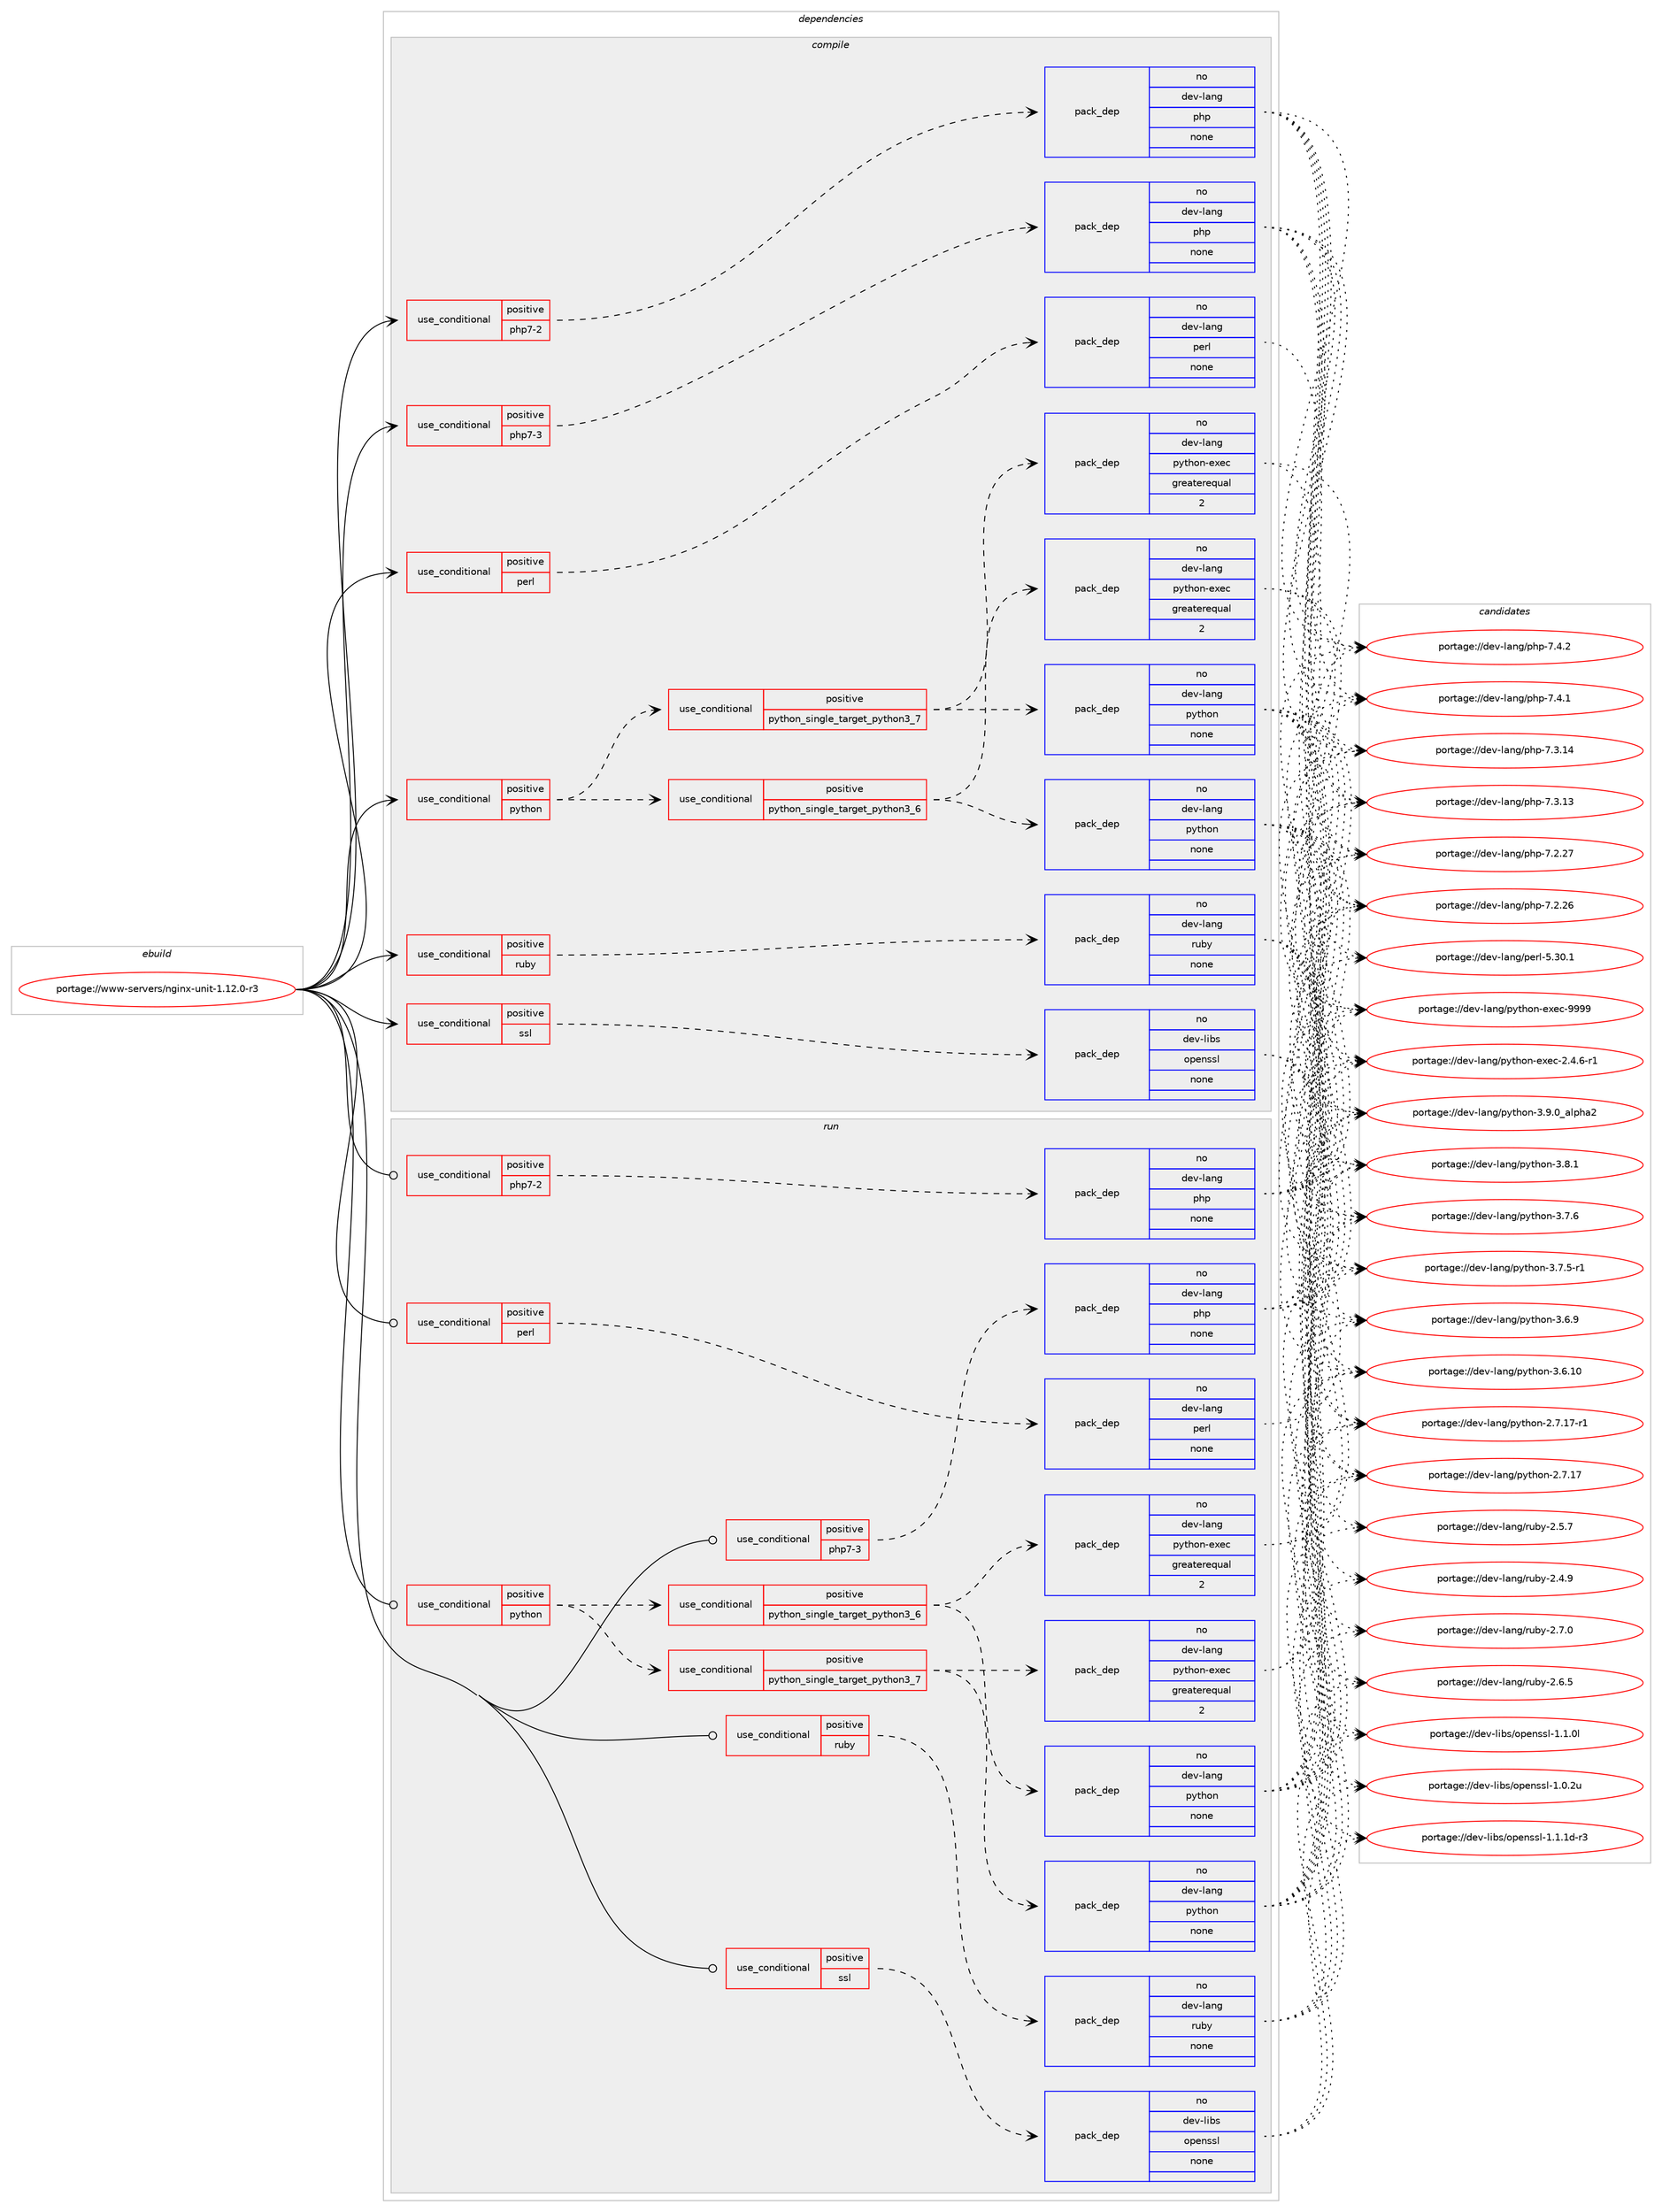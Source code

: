 digraph prolog {

# *************
# Graph options
# *************

newrank=true;
concentrate=true;
compound=true;
graph [rankdir=LR,fontname=Helvetica,fontsize=10,ranksep=1.5];#, ranksep=2.5, nodesep=0.2];
edge  [arrowhead=vee];
node  [fontname=Helvetica,fontsize=10];

# **********
# The ebuild
# **********

subgraph cluster_leftcol {
color=gray;
rank=same;
label=<<i>ebuild</i>>;
id [label="portage://www-servers/nginx-unit-1.12.0-r3", color=red, width=4, href="../www-servers/nginx-unit-1.12.0-r3.svg"];
}

# ****************
# The dependencies
# ****************

subgraph cluster_midcol {
color=gray;
label=<<i>dependencies</i>>;
subgraph cluster_compile {
fillcolor="#eeeeee";
style=filled;
label=<<i>compile</i>>;
subgraph cond3547 {
dependency23965 [label=<<TABLE BORDER="0" CELLBORDER="1" CELLSPACING="0" CELLPADDING="4"><TR><TD ROWSPAN="3" CELLPADDING="10">use_conditional</TD></TR><TR><TD>positive</TD></TR><TR><TD>perl</TD></TR></TABLE>>, shape=none, color=red];
subgraph pack19957 {
dependency23966 [label=<<TABLE BORDER="0" CELLBORDER="1" CELLSPACING="0" CELLPADDING="4" WIDTH="220"><TR><TD ROWSPAN="6" CELLPADDING="30">pack_dep</TD></TR><TR><TD WIDTH="110">no</TD></TR><TR><TD>dev-lang</TD></TR><TR><TD>perl</TD></TR><TR><TD>none</TD></TR><TR><TD></TD></TR></TABLE>>, shape=none, color=blue];
}
dependency23965:e -> dependency23966:w [weight=20,style="dashed",arrowhead="vee"];
}
id:e -> dependency23965:w [weight=20,style="solid",arrowhead="vee"];
subgraph cond3548 {
dependency23967 [label=<<TABLE BORDER="0" CELLBORDER="1" CELLSPACING="0" CELLPADDING="4"><TR><TD ROWSPAN="3" CELLPADDING="10">use_conditional</TD></TR><TR><TD>positive</TD></TR><TR><TD>php7-2</TD></TR></TABLE>>, shape=none, color=red];
subgraph pack19958 {
dependency23968 [label=<<TABLE BORDER="0" CELLBORDER="1" CELLSPACING="0" CELLPADDING="4" WIDTH="220"><TR><TD ROWSPAN="6" CELLPADDING="30">pack_dep</TD></TR><TR><TD WIDTH="110">no</TD></TR><TR><TD>dev-lang</TD></TR><TR><TD>php</TD></TR><TR><TD>none</TD></TR><TR><TD></TD></TR></TABLE>>, shape=none, color=blue];
}
dependency23967:e -> dependency23968:w [weight=20,style="dashed",arrowhead="vee"];
}
id:e -> dependency23967:w [weight=20,style="solid",arrowhead="vee"];
subgraph cond3549 {
dependency23969 [label=<<TABLE BORDER="0" CELLBORDER="1" CELLSPACING="0" CELLPADDING="4"><TR><TD ROWSPAN="3" CELLPADDING="10">use_conditional</TD></TR><TR><TD>positive</TD></TR><TR><TD>php7-3</TD></TR></TABLE>>, shape=none, color=red];
subgraph pack19959 {
dependency23970 [label=<<TABLE BORDER="0" CELLBORDER="1" CELLSPACING="0" CELLPADDING="4" WIDTH="220"><TR><TD ROWSPAN="6" CELLPADDING="30">pack_dep</TD></TR><TR><TD WIDTH="110">no</TD></TR><TR><TD>dev-lang</TD></TR><TR><TD>php</TD></TR><TR><TD>none</TD></TR><TR><TD></TD></TR></TABLE>>, shape=none, color=blue];
}
dependency23969:e -> dependency23970:w [weight=20,style="dashed",arrowhead="vee"];
}
id:e -> dependency23969:w [weight=20,style="solid",arrowhead="vee"];
subgraph cond3550 {
dependency23971 [label=<<TABLE BORDER="0" CELLBORDER="1" CELLSPACING="0" CELLPADDING="4"><TR><TD ROWSPAN="3" CELLPADDING="10">use_conditional</TD></TR><TR><TD>positive</TD></TR><TR><TD>python</TD></TR></TABLE>>, shape=none, color=red];
subgraph cond3551 {
dependency23972 [label=<<TABLE BORDER="0" CELLBORDER="1" CELLSPACING="0" CELLPADDING="4"><TR><TD ROWSPAN="3" CELLPADDING="10">use_conditional</TD></TR><TR><TD>positive</TD></TR><TR><TD>python_single_target_python3_6</TD></TR></TABLE>>, shape=none, color=red];
subgraph pack19960 {
dependency23973 [label=<<TABLE BORDER="0" CELLBORDER="1" CELLSPACING="0" CELLPADDING="4" WIDTH="220"><TR><TD ROWSPAN="6" CELLPADDING="30">pack_dep</TD></TR><TR><TD WIDTH="110">no</TD></TR><TR><TD>dev-lang</TD></TR><TR><TD>python</TD></TR><TR><TD>none</TD></TR><TR><TD></TD></TR></TABLE>>, shape=none, color=blue];
}
dependency23972:e -> dependency23973:w [weight=20,style="dashed",arrowhead="vee"];
subgraph pack19961 {
dependency23974 [label=<<TABLE BORDER="0" CELLBORDER="1" CELLSPACING="0" CELLPADDING="4" WIDTH="220"><TR><TD ROWSPAN="6" CELLPADDING="30">pack_dep</TD></TR><TR><TD WIDTH="110">no</TD></TR><TR><TD>dev-lang</TD></TR><TR><TD>python-exec</TD></TR><TR><TD>greaterequal</TD></TR><TR><TD>2</TD></TR></TABLE>>, shape=none, color=blue];
}
dependency23972:e -> dependency23974:w [weight=20,style="dashed",arrowhead="vee"];
}
dependency23971:e -> dependency23972:w [weight=20,style="dashed",arrowhead="vee"];
subgraph cond3552 {
dependency23975 [label=<<TABLE BORDER="0" CELLBORDER="1" CELLSPACING="0" CELLPADDING="4"><TR><TD ROWSPAN="3" CELLPADDING="10">use_conditional</TD></TR><TR><TD>positive</TD></TR><TR><TD>python_single_target_python3_7</TD></TR></TABLE>>, shape=none, color=red];
subgraph pack19962 {
dependency23976 [label=<<TABLE BORDER="0" CELLBORDER="1" CELLSPACING="0" CELLPADDING="4" WIDTH="220"><TR><TD ROWSPAN="6" CELLPADDING="30">pack_dep</TD></TR><TR><TD WIDTH="110">no</TD></TR><TR><TD>dev-lang</TD></TR><TR><TD>python</TD></TR><TR><TD>none</TD></TR><TR><TD></TD></TR></TABLE>>, shape=none, color=blue];
}
dependency23975:e -> dependency23976:w [weight=20,style="dashed",arrowhead="vee"];
subgraph pack19963 {
dependency23977 [label=<<TABLE BORDER="0" CELLBORDER="1" CELLSPACING="0" CELLPADDING="4" WIDTH="220"><TR><TD ROWSPAN="6" CELLPADDING="30">pack_dep</TD></TR><TR><TD WIDTH="110">no</TD></TR><TR><TD>dev-lang</TD></TR><TR><TD>python-exec</TD></TR><TR><TD>greaterequal</TD></TR><TR><TD>2</TD></TR></TABLE>>, shape=none, color=blue];
}
dependency23975:e -> dependency23977:w [weight=20,style="dashed",arrowhead="vee"];
}
dependency23971:e -> dependency23975:w [weight=20,style="dashed",arrowhead="vee"];
}
id:e -> dependency23971:w [weight=20,style="solid",arrowhead="vee"];
subgraph cond3553 {
dependency23978 [label=<<TABLE BORDER="0" CELLBORDER="1" CELLSPACING="0" CELLPADDING="4"><TR><TD ROWSPAN="3" CELLPADDING="10">use_conditional</TD></TR><TR><TD>positive</TD></TR><TR><TD>ruby</TD></TR></TABLE>>, shape=none, color=red];
subgraph pack19964 {
dependency23979 [label=<<TABLE BORDER="0" CELLBORDER="1" CELLSPACING="0" CELLPADDING="4" WIDTH="220"><TR><TD ROWSPAN="6" CELLPADDING="30">pack_dep</TD></TR><TR><TD WIDTH="110">no</TD></TR><TR><TD>dev-lang</TD></TR><TR><TD>ruby</TD></TR><TR><TD>none</TD></TR><TR><TD></TD></TR></TABLE>>, shape=none, color=blue];
}
dependency23978:e -> dependency23979:w [weight=20,style="dashed",arrowhead="vee"];
}
id:e -> dependency23978:w [weight=20,style="solid",arrowhead="vee"];
subgraph cond3554 {
dependency23980 [label=<<TABLE BORDER="0" CELLBORDER="1" CELLSPACING="0" CELLPADDING="4"><TR><TD ROWSPAN="3" CELLPADDING="10">use_conditional</TD></TR><TR><TD>positive</TD></TR><TR><TD>ssl</TD></TR></TABLE>>, shape=none, color=red];
subgraph pack19965 {
dependency23981 [label=<<TABLE BORDER="0" CELLBORDER="1" CELLSPACING="0" CELLPADDING="4" WIDTH="220"><TR><TD ROWSPAN="6" CELLPADDING="30">pack_dep</TD></TR><TR><TD WIDTH="110">no</TD></TR><TR><TD>dev-libs</TD></TR><TR><TD>openssl</TD></TR><TR><TD>none</TD></TR><TR><TD></TD></TR></TABLE>>, shape=none, color=blue];
}
dependency23980:e -> dependency23981:w [weight=20,style="dashed",arrowhead="vee"];
}
id:e -> dependency23980:w [weight=20,style="solid",arrowhead="vee"];
}
subgraph cluster_compileandrun {
fillcolor="#eeeeee";
style=filled;
label=<<i>compile and run</i>>;
}
subgraph cluster_run {
fillcolor="#eeeeee";
style=filled;
label=<<i>run</i>>;
subgraph cond3555 {
dependency23982 [label=<<TABLE BORDER="0" CELLBORDER="1" CELLSPACING="0" CELLPADDING="4"><TR><TD ROWSPAN="3" CELLPADDING="10">use_conditional</TD></TR><TR><TD>positive</TD></TR><TR><TD>perl</TD></TR></TABLE>>, shape=none, color=red];
subgraph pack19966 {
dependency23983 [label=<<TABLE BORDER="0" CELLBORDER="1" CELLSPACING="0" CELLPADDING="4" WIDTH="220"><TR><TD ROWSPAN="6" CELLPADDING="30">pack_dep</TD></TR><TR><TD WIDTH="110">no</TD></TR><TR><TD>dev-lang</TD></TR><TR><TD>perl</TD></TR><TR><TD>none</TD></TR><TR><TD></TD></TR></TABLE>>, shape=none, color=blue];
}
dependency23982:e -> dependency23983:w [weight=20,style="dashed",arrowhead="vee"];
}
id:e -> dependency23982:w [weight=20,style="solid",arrowhead="odot"];
subgraph cond3556 {
dependency23984 [label=<<TABLE BORDER="0" CELLBORDER="1" CELLSPACING="0" CELLPADDING="4"><TR><TD ROWSPAN="3" CELLPADDING="10">use_conditional</TD></TR><TR><TD>positive</TD></TR><TR><TD>php7-2</TD></TR></TABLE>>, shape=none, color=red];
subgraph pack19967 {
dependency23985 [label=<<TABLE BORDER="0" CELLBORDER="1" CELLSPACING="0" CELLPADDING="4" WIDTH="220"><TR><TD ROWSPAN="6" CELLPADDING="30">pack_dep</TD></TR><TR><TD WIDTH="110">no</TD></TR><TR><TD>dev-lang</TD></TR><TR><TD>php</TD></TR><TR><TD>none</TD></TR><TR><TD></TD></TR></TABLE>>, shape=none, color=blue];
}
dependency23984:e -> dependency23985:w [weight=20,style="dashed",arrowhead="vee"];
}
id:e -> dependency23984:w [weight=20,style="solid",arrowhead="odot"];
subgraph cond3557 {
dependency23986 [label=<<TABLE BORDER="0" CELLBORDER="1" CELLSPACING="0" CELLPADDING="4"><TR><TD ROWSPAN="3" CELLPADDING="10">use_conditional</TD></TR><TR><TD>positive</TD></TR><TR><TD>php7-3</TD></TR></TABLE>>, shape=none, color=red];
subgraph pack19968 {
dependency23987 [label=<<TABLE BORDER="0" CELLBORDER="1" CELLSPACING="0" CELLPADDING="4" WIDTH="220"><TR><TD ROWSPAN="6" CELLPADDING="30">pack_dep</TD></TR><TR><TD WIDTH="110">no</TD></TR><TR><TD>dev-lang</TD></TR><TR><TD>php</TD></TR><TR><TD>none</TD></TR><TR><TD></TD></TR></TABLE>>, shape=none, color=blue];
}
dependency23986:e -> dependency23987:w [weight=20,style="dashed",arrowhead="vee"];
}
id:e -> dependency23986:w [weight=20,style="solid",arrowhead="odot"];
subgraph cond3558 {
dependency23988 [label=<<TABLE BORDER="0" CELLBORDER="1" CELLSPACING="0" CELLPADDING="4"><TR><TD ROWSPAN="3" CELLPADDING="10">use_conditional</TD></TR><TR><TD>positive</TD></TR><TR><TD>python</TD></TR></TABLE>>, shape=none, color=red];
subgraph cond3559 {
dependency23989 [label=<<TABLE BORDER="0" CELLBORDER="1" CELLSPACING="0" CELLPADDING="4"><TR><TD ROWSPAN="3" CELLPADDING="10">use_conditional</TD></TR><TR><TD>positive</TD></TR><TR><TD>python_single_target_python3_6</TD></TR></TABLE>>, shape=none, color=red];
subgraph pack19969 {
dependency23990 [label=<<TABLE BORDER="0" CELLBORDER="1" CELLSPACING="0" CELLPADDING="4" WIDTH="220"><TR><TD ROWSPAN="6" CELLPADDING="30">pack_dep</TD></TR><TR><TD WIDTH="110">no</TD></TR><TR><TD>dev-lang</TD></TR><TR><TD>python</TD></TR><TR><TD>none</TD></TR><TR><TD></TD></TR></TABLE>>, shape=none, color=blue];
}
dependency23989:e -> dependency23990:w [weight=20,style="dashed",arrowhead="vee"];
subgraph pack19970 {
dependency23991 [label=<<TABLE BORDER="0" CELLBORDER="1" CELLSPACING="0" CELLPADDING="4" WIDTH="220"><TR><TD ROWSPAN="6" CELLPADDING="30">pack_dep</TD></TR><TR><TD WIDTH="110">no</TD></TR><TR><TD>dev-lang</TD></TR><TR><TD>python-exec</TD></TR><TR><TD>greaterequal</TD></TR><TR><TD>2</TD></TR></TABLE>>, shape=none, color=blue];
}
dependency23989:e -> dependency23991:w [weight=20,style="dashed",arrowhead="vee"];
}
dependency23988:e -> dependency23989:w [weight=20,style="dashed",arrowhead="vee"];
subgraph cond3560 {
dependency23992 [label=<<TABLE BORDER="0" CELLBORDER="1" CELLSPACING="0" CELLPADDING="4"><TR><TD ROWSPAN="3" CELLPADDING="10">use_conditional</TD></TR><TR><TD>positive</TD></TR><TR><TD>python_single_target_python3_7</TD></TR></TABLE>>, shape=none, color=red];
subgraph pack19971 {
dependency23993 [label=<<TABLE BORDER="0" CELLBORDER="1" CELLSPACING="0" CELLPADDING="4" WIDTH="220"><TR><TD ROWSPAN="6" CELLPADDING="30">pack_dep</TD></TR><TR><TD WIDTH="110">no</TD></TR><TR><TD>dev-lang</TD></TR><TR><TD>python</TD></TR><TR><TD>none</TD></TR><TR><TD></TD></TR></TABLE>>, shape=none, color=blue];
}
dependency23992:e -> dependency23993:w [weight=20,style="dashed",arrowhead="vee"];
subgraph pack19972 {
dependency23994 [label=<<TABLE BORDER="0" CELLBORDER="1" CELLSPACING="0" CELLPADDING="4" WIDTH="220"><TR><TD ROWSPAN="6" CELLPADDING="30">pack_dep</TD></TR><TR><TD WIDTH="110">no</TD></TR><TR><TD>dev-lang</TD></TR><TR><TD>python-exec</TD></TR><TR><TD>greaterequal</TD></TR><TR><TD>2</TD></TR></TABLE>>, shape=none, color=blue];
}
dependency23992:e -> dependency23994:w [weight=20,style="dashed",arrowhead="vee"];
}
dependency23988:e -> dependency23992:w [weight=20,style="dashed",arrowhead="vee"];
}
id:e -> dependency23988:w [weight=20,style="solid",arrowhead="odot"];
subgraph cond3561 {
dependency23995 [label=<<TABLE BORDER="0" CELLBORDER="1" CELLSPACING="0" CELLPADDING="4"><TR><TD ROWSPAN="3" CELLPADDING="10">use_conditional</TD></TR><TR><TD>positive</TD></TR><TR><TD>ruby</TD></TR></TABLE>>, shape=none, color=red];
subgraph pack19973 {
dependency23996 [label=<<TABLE BORDER="0" CELLBORDER="1" CELLSPACING="0" CELLPADDING="4" WIDTH="220"><TR><TD ROWSPAN="6" CELLPADDING="30">pack_dep</TD></TR><TR><TD WIDTH="110">no</TD></TR><TR><TD>dev-lang</TD></TR><TR><TD>ruby</TD></TR><TR><TD>none</TD></TR><TR><TD></TD></TR></TABLE>>, shape=none, color=blue];
}
dependency23995:e -> dependency23996:w [weight=20,style="dashed",arrowhead="vee"];
}
id:e -> dependency23995:w [weight=20,style="solid",arrowhead="odot"];
subgraph cond3562 {
dependency23997 [label=<<TABLE BORDER="0" CELLBORDER="1" CELLSPACING="0" CELLPADDING="4"><TR><TD ROWSPAN="3" CELLPADDING="10">use_conditional</TD></TR><TR><TD>positive</TD></TR><TR><TD>ssl</TD></TR></TABLE>>, shape=none, color=red];
subgraph pack19974 {
dependency23998 [label=<<TABLE BORDER="0" CELLBORDER="1" CELLSPACING="0" CELLPADDING="4" WIDTH="220"><TR><TD ROWSPAN="6" CELLPADDING="30">pack_dep</TD></TR><TR><TD WIDTH="110">no</TD></TR><TR><TD>dev-libs</TD></TR><TR><TD>openssl</TD></TR><TR><TD>none</TD></TR><TR><TD></TD></TR></TABLE>>, shape=none, color=blue];
}
dependency23997:e -> dependency23998:w [weight=20,style="dashed",arrowhead="vee"];
}
id:e -> dependency23997:w [weight=20,style="solid",arrowhead="odot"];
}
}

# **************
# The candidates
# **************

subgraph cluster_choices {
rank=same;
color=gray;
label=<<i>candidates</i>>;

subgraph choice19957 {
color=black;
nodesep=1;
choice10010111845108971101034711210111410845534651484649 [label="portage://dev-lang/perl-5.30.1", color=red, width=4,href="../dev-lang/perl-5.30.1.svg"];
dependency23966:e -> choice10010111845108971101034711210111410845534651484649:w [style=dotted,weight="100"];
}
subgraph choice19958 {
color=black;
nodesep=1;
choice100101118451089711010347112104112455546524650 [label="portage://dev-lang/php-7.4.2", color=red, width=4,href="../dev-lang/php-7.4.2.svg"];
choice100101118451089711010347112104112455546524649 [label="portage://dev-lang/php-7.4.1", color=red, width=4,href="../dev-lang/php-7.4.1.svg"];
choice10010111845108971101034711210411245554651464952 [label="portage://dev-lang/php-7.3.14", color=red, width=4,href="../dev-lang/php-7.3.14.svg"];
choice10010111845108971101034711210411245554651464951 [label="portage://dev-lang/php-7.3.13", color=red, width=4,href="../dev-lang/php-7.3.13.svg"];
choice10010111845108971101034711210411245554650465055 [label="portage://dev-lang/php-7.2.27", color=red, width=4,href="../dev-lang/php-7.2.27.svg"];
choice10010111845108971101034711210411245554650465054 [label="portage://dev-lang/php-7.2.26", color=red, width=4,href="../dev-lang/php-7.2.26.svg"];
dependency23968:e -> choice100101118451089711010347112104112455546524650:w [style=dotted,weight="100"];
dependency23968:e -> choice100101118451089711010347112104112455546524649:w [style=dotted,weight="100"];
dependency23968:e -> choice10010111845108971101034711210411245554651464952:w [style=dotted,weight="100"];
dependency23968:e -> choice10010111845108971101034711210411245554651464951:w [style=dotted,weight="100"];
dependency23968:e -> choice10010111845108971101034711210411245554650465055:w [style=dotted,weight="100"];
dependency23968:e -> choice10010111845108971101034711210411245554650465054:w [style=dotted,weight="100"];
}
subgraph choice19959 {
color=black;
nodesep=1;
choice100101118451089711010347112104112455546524650 [label="portage://dev-lang/php-7.4.2", color=red, width=4,href="../dev-lang/php-7.4.2.svg"];
choice100101118451089711010347112104112455546524649 [label="portage://dev-lang/php-7.4.1", color=red, width=4,href="../dev-lang/php-7.4.1.svg"];
choice10010111845108971101034711210411245554651464952 [label="portage://dev-lang/php-7.3.14", color=red, width=4,href="../dev-lang/php-7.3.14.svg"];
choice10010111845108971101034711210411245554651464951 [label="portage://dev-lang/php-7.3.13", color=red, width=4,href="../dev-lang/php-7.3.13.svg"];
choice10010111845108971101034711210411245554650465055 [label="portage://dev-lang/php-7.2.27", color=red, width=4,href="../dev-lang/php-7.2.27.svg"];
choice10010111845108971101034711210411245554650465054 [label="portage://dev-lang/php-7.2.26", color=red, width=4,href="../dev-lang/php-7.2.26.svg"];
dependency23970:e -> choice100101118451089711010347112104112455546524650:w [style=dotted,weight="100"];
dependency23970:e -> choice100101118451089711010347112104112455546524649:w [style=dotted,weight="100"];
dependency23970:e -> choice10010111845108971101034711210411245554651464952:w [style=dotted,weight="100"];
dependency23970:e -> choice10010111845108971101034711210411245554651464951:w [style=dotted,weight="100"];
dependency23970:e -> choice10010111845108971101034711210411245554650465055:w [style=dotted,weight="100"];
dependency23970:e -> choice10010111845108971101034711210411245554650465054:w [style=dotted,weight="100"];
}
subgraph choice19960 {
color=black;
nodesep=1;
choice10010111845108971101034711212111610411111045514657464895971081121049750 [label="portage://dev-lang/python-3.9.0_alpha2", color=red, width=4,href="../dev-lang/python-3.9.0_alpha2.svg"];
choice100101118451089711010347112121116104111110455146564649 [label="portage://dev-lang/python-3.8.1", color=red, width=4,href="../dev-lang/python-3.8.1.svg"];
choice100101118451089711010347112121116104111110455146554654 [label="portage://dev-lang/python-3.7.6", color=red, width=4,href="../dev-lang/python-3.7.6.svg"];
choice1001011184510897110103471121211161041111104551465546534511449 [label="portage://dev-lang/python-3.7.5-r1", color=red, width=4,href="../dev-lang/python-3.7.5-r1.svg"];
choice100101118451089711010347112121116104111110455146544657 [label="portage://dev-lang/python-3.6.9", color=red, width=4,href="../dev-lang/python-3.6.9.svg"];
choice10010111845108971101034711212111610411111045514654464948 [label="portage://dev-lang/python-3.6.10", color=red, width=4,href="../dev-lang/python-3.6.10.svg"];
choice100101118451089711010347112121116104111110455046554649554511449 [label="portage://dev-lang/python-2.7.17-r1", color=red, width=4,href="../dev-lang/python-2.7.17-r1.svg"];
choice10010111845108971101034711212111610411111045504655464955 [label="portage://dev-lang/python-2.7.17", color=red, width=4,href="../dev-lang/python-2.7.17.svg"];
dependency23973:e -> choice10010111845108971101034711212111610411111045514657464895971081121049750:w [style=dotted,weight="100"];
dependency23973:e -> choice100101118451089711010347112121116104111110455146564649:w [style=dotted,weight="100"];
dependency23973:e -> choice100101118451089711010347112121116104111110455146554654:w [style=dotted,weight="100"];
dependency23973:e -> choice1001011184510897110103471121211161041111104551465546534511449:w [style=dotted,weight="100"];
dependency23973:e -> choice100101118451089711010347112121116104111110455146544657:w [style=dotted,weight="100"];
dependency23973:e -> choice10010111845108971101034711212111610411111045514654464948:w [style=dotted,weight="100"];
dependency23973:e -> choice100101118451089711010347112121116104111110455046554649554511449:w [style=dotted,weight="100"];
dependency23973:e -> choice10010111845108971101034711212111610411111045504655464955:w [style=dotted,weight="100"];
}
subgraph choice19961 {
color=black;
nodesep=1;
choice10010111845108971101034711212111610411111045101120101994557575757 [label="portage://dev-lang/python-exec-9999", color=red, width=4,href="../dev-lang/python-exec-9999.svg"];
choice10010111845108971101034711212111610411111045101120101994550465246544511449 [label="portage://dev-lang/python-exec-2.4.6-r1", color=red, width=4,href="../dev-lang/python-exec-2.4.6-r1.svg"];
dependency23974:e -> choice10010111845108971101034711212111610411111045101120101994557575757:w [style=dotted,weight="100"];
dependency23974:e -> choice10010111845108971101034711212111610411111045101120101994550465246544511449:w [style=dotted,weight="100"];
}
subgraph choice19962 {
color=black;
nodesep=1;
choice10010111845108971101034711212111610411111045514657464895971081121049750 [label="portage://dev-lang/python-3.9.0_alpha2", color=red, width=4,href="../dev-lang/python-3.9.0_alpha2.svg"];
choice100101118451089711010347112121116104111110455146564649 [label="portage://dev-lang/python-3.8.1", color=red, width=4,href="../dev-lang/python-3.8.1.svg"];
choice100101118451089711010347112121116104111110455146554654 [label="portage://dev-lang/python-3.7.6", color=red, width=4,href="../dev-lang/python-3.7.6.svg"];
choice1001011184510897110103471121211161041111104551465546534511449 [label="portage://dev-lang/python-3.7.5-r1", color=red, width=4,href="../dev-lang/python-3.7.5-r1.svg"];
choice100101118451089711010347112121116104111110455146544657 [label="portage://dev-lang/python-3.6.9", color=red, width=4,href="../dev-lang/python-3.6.9.svg"];
choice10010111845108971101034711212111610411111045514654464948 [label="portage://dev-lang/python-3.6.10", color=red, width=4,href="../dev-lang/python-3.6.10.svg"];
choice100101118451089711010347112121116104111110455046554649554511449 [label="portage://dev-lang/python-2.7.17-r1", color=red, width=4,href="../dev-lang/python-2.7.17-r1.svg"];
choice10010111845108971101034711212111610411111045504655464955 [label="portage://dev-lang/python-2.7.17", color=red, width=4,href="../dev-lang/python-2.7.17.svg"];
dependency23976:e -> choice10010111845108971101034711212111610411111045514657464895971081121049750:w [style=dotted,weight="100"];
dependency23976:e -> choice100101118451089711010347112121116104111110455146564649:w [style=dotted,weight="100"];
dependency23976:e -> choice100101118451089711010347112121116104111110455146554654:w [style=dotted,weight="100"];
dependency23976:e -> choice1001011184510897110103471121211161041111104551465546534511449:w [style=dotted,weight="100"];
dependency23976:e -> choice100101118451089711010347112121116104111110455146544657:w [style=dotted,weight="100"];
dependency23976:e -> choice10010111845108971101034711212111610411111045514654464948:w [style=dotted,weight="100"];
dependency23976:e -> choice100101118451089711010347112121116104111110455046554649554511449:w [style=dotted,weight="100"];
dependency23976:e -> choice10010111845108971101034711212111610411111045504655464955:w [style=dotted,weight="100"];
}
subgraph choice19963 {
color=black;
nodesep=1;
choice10010111845108971101034711212111610411111045101120101994557575757 [label="portage://dev-lang/python-exec-9999", color=red, width=4,href="../dev-lang/python-exec-9999.svg"];
choice10010111845108971101034711212111610411111045101120101994550465246544511449 [label="portage://dev-lang/python-exec-2.4.6-r1", color=red, width=4,href="../dev-lang/python-exec-2.4.6-r1.svg"];
dependency23977:e -> choice10010111845108971101034711212111610411111045101120101994557575757:w [style=dotted,weight="100"];
dependency23977:e -> choice10010111845108971101034711212111610411111045101120101994550465246544511449:w [style=dotted,weight="100"];
}
subgraph choice19964 {
color=black;
nodesep=1;
choice10010111845108971101034711411798121455046554648 [label="portage://dev-lang/ruby-2.7.0", color=red, width=4,href="../dev-lang/ruby-2.7.0.svg"];
choice10010111845108971101034711411798121455046544653 [label="portage://dev-lang/ruby-2.6.5", color=red, width=4,href="../dev-lang/ruby-2.6.5.svg"];
choice10010111845108971101034711411798121455046534655 [label="portage://dev-lang/ruby-2.5.7", color=red, width=4,href="../dev-lang/ruby-2.5.7.svg"];
choice10010111845108971101034711411798121455046524657 [label="portage://dev-lang/ruby-2.4.9", color=red, width=4,href="../dev-lang/ruby-2.4.9.svg"];
dependency23979:e -> choice10010111845108971101034711411798121455046554648:w [style=dotted,weight="100"];
dependency23979:e -> choice10010111845108971101034711411798121455046544653:w [style=dotted,weight="100"];
dependency23979:e -> choice10010111845108971101034711411798121455046534655:w [style=dotted,weight="100"];
dependency23979:e -> choice10010111845108971101034711411798121455046524657:w [style=dotted,weight="100"];
}
subgraph choice19965 {
color=black;
nodesep=1;
choice1001011184510810598115471111121011101151151084549464946491004511451 [label="portage://dev-libs/openssl-1.1.1d-r3", color=red, width=4,href="../dev-libs/openssl-1.1.1d-r3.svg"];
choice100101118451081059811547111112101110115115108454946494648108 [label="portage://dev-libs/openssl-1.1.0l", color=red, width=4,href="../dev-libs/openssl-1.1.0l.svg"];
choice100101118451081059811547111112101110115115108454946484650117 [label="portage://dev-libs/openssl-1.0.2u", color=red, width=4,href="../dev-libs/openssl-1.0.2u.svg"];
dependency23981:e -> choice1001011184510810598115471111121011101151151084549464946491004511451:w [style=dotted,weight="100"];
dependency23981:e -> choice100101118451081059811547111112101110115115108454946494648108:w [style=dotted,weight="100"];
dependency23981:e -> choice100101118451081059811547111112101110115115108454946484650117:w [style=dotted,weight="100"];
}
subgraph choice19966 {
color=black;
nodesep=1;
choice10010111845108971101034711210111410845534651484649 [label="portage://dev-lang/perl-5.30.1", color=red, width=4,href="../dev-lang/perl-5.30.1.svg"];
dependency23983:e -> choice10010111845108971101034711210111410845534651484649:w [style=dotted,weight="100"];
}
subgraph choice19967 {
color=black;
nodesep=1;
choice100101118451089711010347112104112455546524650 [label="portage://dev-lang/php-7.4.2", color=red, width=4,href="../dev-lang/php-7.4.2.svg"];
choice100101118451089711010347112104112455546524649 [label="portage://dev-lang/php-7.4.1", color=red, width=4,href="../dev-lang/php-7.4.1.svg"];
choice10010111845108971101034711210411245554651464952 [label="portage://dev-lang/php-7.3.14", color=red, width=4,href="../dev-lang/php-7.3.14.svg"];
choice10010111845108971101034711210411245554651464951 [label="portage://dev-lang/php-7.3.13", color=red, width=4,href="../dev-lang/php-7.3.13.svg"];
choice10010111845108971101034711210411245554650465055 [label="portage://dev-lang/php-7.2.27", color=red, width=4,href="../dev-lang/php-7.2.27.svg"];
choice10010111845108971101034711210411245554650465054 [label="portage://dev-lang/php-7.2.26", color=red, width=4,href="../dev-lang/php-7.2.26.svg"];
dependency23985:e -> choice100101118451089711010347112104112455546524650:w [style=dotted,weight="100"];
dependency23985:e -> choice100101118451089711010347112104112455546524649:w [style=dotted,weight="100"];
dependency23985:e -> choice10010111845108971101034711210411245554651464952:w [style=dotted,weight="100"];
dependency23985:e -> choice10010111845108971101034711210411245554651464951:w [style=dotted,weight="100"];
dependency23985:e -> choice10010111845108971101034711210411245554650465055:w [style=dotted,weight="100"];
dependency23985:e -> choice10010111845108971101034711210411245554650465054:w [style=dotted,weight="100"];
}
subgraph choice19968 {
color=black;
nodesep=1;
choice100101118451089711010347112104112455546524650 [label="portage://dev-lang/php-7.4.2", color=red, width=4,href="../dev-lang/php-7.4.2.svg"];
choice100101118451089711010347112104112455546524649 [label="portage://dev-lang/php-7.4.1", color=red, width=4,href="../dev-lang/php-7.4.1.svg"];
choice10010111845108971101034711210411245554651464952 [label="portage://dev-lang/php-7.3.14", color=red, width=4,href="../dev-lang/php-7.3.14.svg"];
choice10010111845108971101034711210411245554651464951 [label="portage://dev-lang/php-7.3.13", color=red, width=4,href="../dev-lang/php-7.3.13.svg"];
choice10010111845108971101034711210411245554650465055 [label="portage://dev-lang/php-7.2.27", color=red, width=4,href="../dev-lang/php-7.2.27.svg"];
choice10010111845108971101034711210411245554650465054 [label="portage://dev-lang/php-7.2.26", color=red, width=4,href="../dev-lang/php-7.2.26.svg"];
dependency23987:e -> choice100101118451089711010347112104112455546524650:w [style=dotted,weight="100"];
dependency23987:e -> choice100101118451089711010347112104112455546524649:w [style=dotted,weight="100"];
dependency23987:e -> choice10010111845108971101034711210411245554651464952:w [style=dotted,weight="100"];
dependency23987:e -> choice10010111845108971101034711210411245554651464951:w [style=dotted,weight="100"];
dependency23987:e -> choice10010111845108971101034711210411245554650465055:w [style=dotted,weight="100"];
dependency23987:e -> choice10010111845108971101034711210411245554650465054:w [style=dotted,weight="100"];
}
subgraph choice19969 {
color=black;
nodesep=1;
choice10010111845108971101034711212111610411111045514657464895971081121049750 [label="portage://dev-lang/python-3.9.0_alpha2", color=red, width=4,href="../dev-lang/python-3.9.0_alpha2.svg"];
choice100101118451089711010347112121116104111110455146564649 [label="portage://dev-lang/python-3.8.1", color=red, width=4,href="../dev-lang/python-3.8.1.svg"];
choice100101118451089711010347112121116104111110455146554654 [label="portage://dev-lang/python-3.7.6", color=red, width=4,href="../dev-lang/python-3.7.6.svg"];
choice1001011184510897110103471121211161041111104551465546534511449 [label="portage://dev-lang/python-3.7.5-r1", color=red, width=4,href="../dev-lang/python-3.7.5-r1.svg"];
choice100101118451089711010347112121116104111110455146544657 [label="portage://dev-lang/python-3.6.9", color=red, width=4,href="../dev-lang/python-3.6.9.svg"];
choice10010111845108971101034711212111610411111045514654464948 [label="portage://dev-lang/python-3.6.10", color=red, width=4,href="../dev-lang/python-3.6.10.svg"];
choice100101118451089711010347112121116104111110455046554649554511449 [label="portage://dev-lang/python-2.7.17-r1", color=red, width=4,href="../dev-lang/python-2.7.17-r1.svg"];
choice10010111845108971101034711212111610411111045504655464955 [label="portage://dev-lang/python-2.7.17", color=red, width=4,href="../dev-lang/python-2.7.17.svg"];
dependency23990:e -> choice10010111845108971101034711212111610411111045514657464895971081121049750:w [style=dotted,weight="100"];
dependency23990:e -> choice100101118451089711010347112121116104111110455146564649:w [style=dotted,weight="100"];
dependency23990:e -> choice100101118451089711010347112121116104111110455146554654:w [style=dotted,weight="100"];
dependency23990:e -> choice1001011184510897110103471121211161041111104551465546534511449:w [style=dotted,weight="100"];
dependency23990:e -> choice100101118451089711010347112121116104111110455146544657:w [style=dotted,weight="100"];
dependency23990:e -> choice10010111845108971101034711212111610411111045514654464948:w [style=dotted,weight="100"];
dependency23990:e -> choice100101118451089711010347112121116104111110455046554649554511449:w [style=dotted,weight="100"];
dependency23990:e -> choice10010111845108971101034711212111610411111045504655464955:w [style=dotted,weight="100"];
}
subgraph choice19970 {
color=black;
nodesep=1;
choice10010111845108971101034711212111610411111045101120101994557575757 [label="portage://dev-lang/python-exec-9999", color=red, width=4,href="../dev-lang/python-exec-9999.svg"];
choice10010111845108971101034711212111610411111045101120101994550465246544511449 [label="portage://dev-lang/python-exec-2.4.6-r1", color=red, width=4,href="../dev-lang/python-exec-2.4.6-r1.svg"];
dependency23991:e -> choice10010111845108971101034711212111610411111045101120101994557575757:w [style=dotted,weight="100"];
dependency23991:e -> choice10010111845108971101034711212111610411111045101120101994550465246544511449:w [style=dotted,weight="100"];
}
subgraph choice19971 {
color=black;
nodesep=1;
choice10010111845108971101034711212111610411111045514657464895971081121049750 [label="portage://dev-lang/python-3.9.0_alpha2", color=red, width=4,href="../dev-lang/python-3.9.0_alpha2.svg"];
choice100101118451089711010347112121116104111110455146564649 [label="portage://dev-lang/python-3.8.1", color=red, width=4,href="../dev-lang/python-3.8.1.svg"];
choice100101118451089711010347112121116104111110455146554654 [label="portage://dev-lang/python-3.7.6", color=red, width=4,href="../dev-lang/python-3.7.6.svg"];
choice1001011184510897110103471121211161041111104551465546534511449 [label="portage://dev-lang/python-3.7.5-r1", color=red, width=4,href="../dev-lang/python-3.7.5-r1.svg"];
choice100101118451089711010347112121116104111110455146544657 [label="portage://dev-lang/python-3.6.9", color=red, width=4,href="../dev-lang/python-3.6.9.svg"];
choice10010111845108971101034711212111610411111045514654464948 [label="portage://dev-lang/python-3.6.10", color=red, width=4,href="../dev-lang/python-3.6.10.svg"];
choice100101118451089711010347112121116104111110455046554649554511449 [label="portage://dev-lang/python-2.7.17-r1", color=red, width=4,href="../dev-lang/python-2.7.17-r1.svg"];
choice10010111845108971101034711212111610411111045504655464955 [label="portage://dev-lang/python-2.7.17", color=red, width=4,href="../dev-lang/python-2.7.17.svg"];
dependency23993:e -> choice10010111845108971101034711212111610411111045514657464895971081121049750:w [style=dotted,weight="100"];
dependency23993:e -> choice100101118451089711010347112121116104111110455146564649:w [style=dotted,weight="100"];
dependency23993:e -> choice100101118451089711010347112121116104111110455146554654:w [style=dotted,weight="100"];
dependency23993:e -> choice1001011184510897110103471121211161041111104551465546534511449:w [style=dotted,weight="100"];
dependency23993:e -> choice100101118451089711010347112121116104111110455146544657:w [style=dotted,weight="100"];
dependency23993:e -> choice10010111845108971101034711212111610411111045514654464948:w [style=dotted,weight="100"];
dependency23993:e -> choice100101118451089711010347112121116104111110455046554649554511449:w [style=dotted,weight="100"];
dependency23993:e -> choice10010111845108971101034711212111610411111045504655464955:w [style=dotted,weight="100"];
}
subgraph choice19972 {
color=black;
nodesep=1;
choice10010111845108971101034711212111610411111045101120101994557575757 [label="portage://dev-lang/python-exec-9999", color=red, width=4,href="../dev-lang/python-exec-9999.svg"];
choice10010111845108971101034711212111610411111045101120101994550465246544511449 [label="portage://dev-lang/python-exec-2.4.6-r1", color=red, width=4,href="../dev-lang/python-exec-2.4.6-r1.svg"];
dependency23994:e -> choice10010111845108971101034711212111610411111045101120101994557575757:w [style=dotted,weight="100"];
dependency23994:e -> choice10010111845108971101034711212111610411111045101120101994550465246544511449:w [style=dotted,weight="100"];
}
subgraph choice19973 {
color=black;
nodesep=1;
choice10010111845108971101034711411798121455046554648 [label="portage://dev-lang/ruby-2.7.0", color=red, width=4,href="../dev-lang/ruby-2.7.0.svg"];
choice10010111845108971101034711411798121455046544653 [label="portage://dev-lang/ruby-2.6.5", color=red, width=4,href="../dev-lang/ruby-2.6.5.svg"];
choice10010111845108971101034711411798121455046534655 [label="portage://dev-lang/ruby-2.5.7", color=red, width=4,href="../dev-lang/ruby-2.5.7.svg"];
choice10010111845108971101034711411798121455046524657 [label="portage://dev-lang/ruby-2.4.9", color=red, width=4,href="../dev-lang/ruby-2.4.9.svg"];
dependency23996:e -> choice10010111845108971101034711411798121455046554648:w [style=dotted,weight="100"];
dependency23996:e -> choice10010111845108971101034711411798121455046544653:w [style=dotted,weight="100"];
dependency23996:e -> choice10010111845108971101034711411798121455046534655:w [style=dotted,weight="100"];
dependency23996:e -> choice10010111845108971101034711411798121455046524657:w [style=dotted,weight="100"];
}
subgraph choice19974 {
color=black;
nodesep=1;
choice1001011184510810598115471111121011101151151084549464946491004511451 [label="portage://dev-libs/openssl-1.1.1d-r3", color=red, width=4,href="../dev-libs/openssl-1.1.1d-r3.svg"];
choice100101118451081059811547111112101110115115108454946494648108 [label="portage://dev-libs/openssl-1.1.0l", color=red, width=4,href="../dev-libs/openssl-1.1.0l.svg"];
choice100101118451081059811547111112101110115115108454946484650117 [label="portage://dev-libs/openssl-1.0.2u", color=red, width=4,href="../dev-libs/openssl-1.0.2u.svg"];
dependency23998:e -> choice1001011184510810598115471111121011101151151084549464946491004511451:w [style=dotted,weight="100"];
dependency23998:e -> choice100101118451081059811547111112101110115115108454946494648108:w [style=dotted,weight="100"];
dependency23998:e -> choice100101118451081059811547111112101110115115108454946484650117:w [style=dotted,weight="100"];
}
}

}
